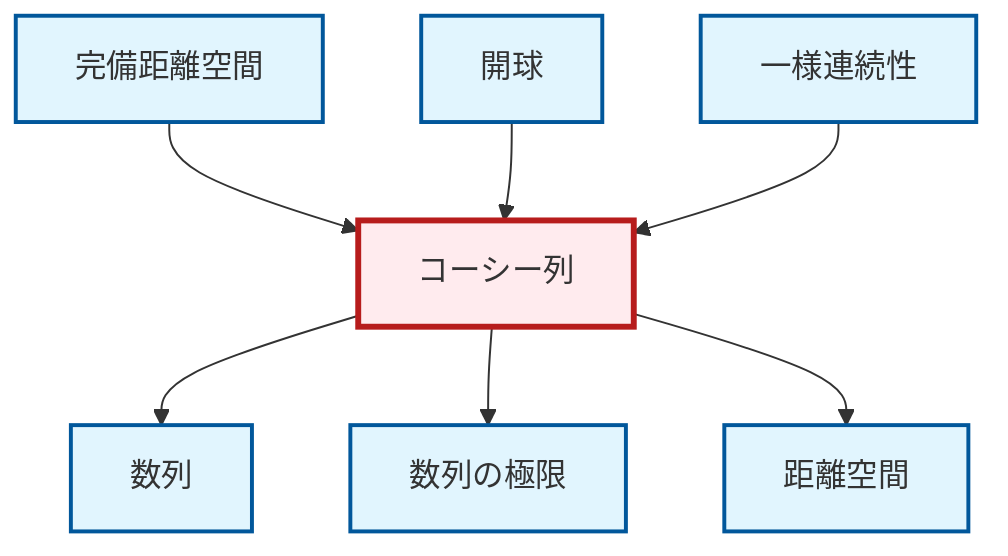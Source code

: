 graph TD
    classDef definition fill:#e1f5fe,stroke:#01579b,stroke-width:2px
    classDef theorem fill:#f3e5f5,stroke:#4a148c,stroke-width:2px
    classDef axiom fill:#fff3e0,stroke:#e65100,stroke-width:2px
    classDef example fill:#e8f5e9,stroke:#1b5e20,stroke-width:2px
    classDef current fill:#ffebee,stroke:#b71c1c,stroke-width:3px
    def-uniform-continuity["一様連続性"]:::definition
    def-metric-space["距離空間"]:::definition
    def-sequence["数列"]:::definition
    def-complete-metric-space["完備距離空間"]:::definition
    def-open-ball["開球"]:::definition
    def-cauchy-sequence["コーシー列"]:::definition
    def-limit["数列の極限"]:::definition
    def-complete-metric-space --> def-cauchy-sequence
    def-cauchy-sequence --> def-sequence
    def-open-ball --> def-cauchy-sequence
    def-cauchy-sequence --> def-limit
    def-uniform-continuity --> def-cauchy-sequence
    def-cauchy-sequence --> def-metric-space
    class def-cauchy-sequence current